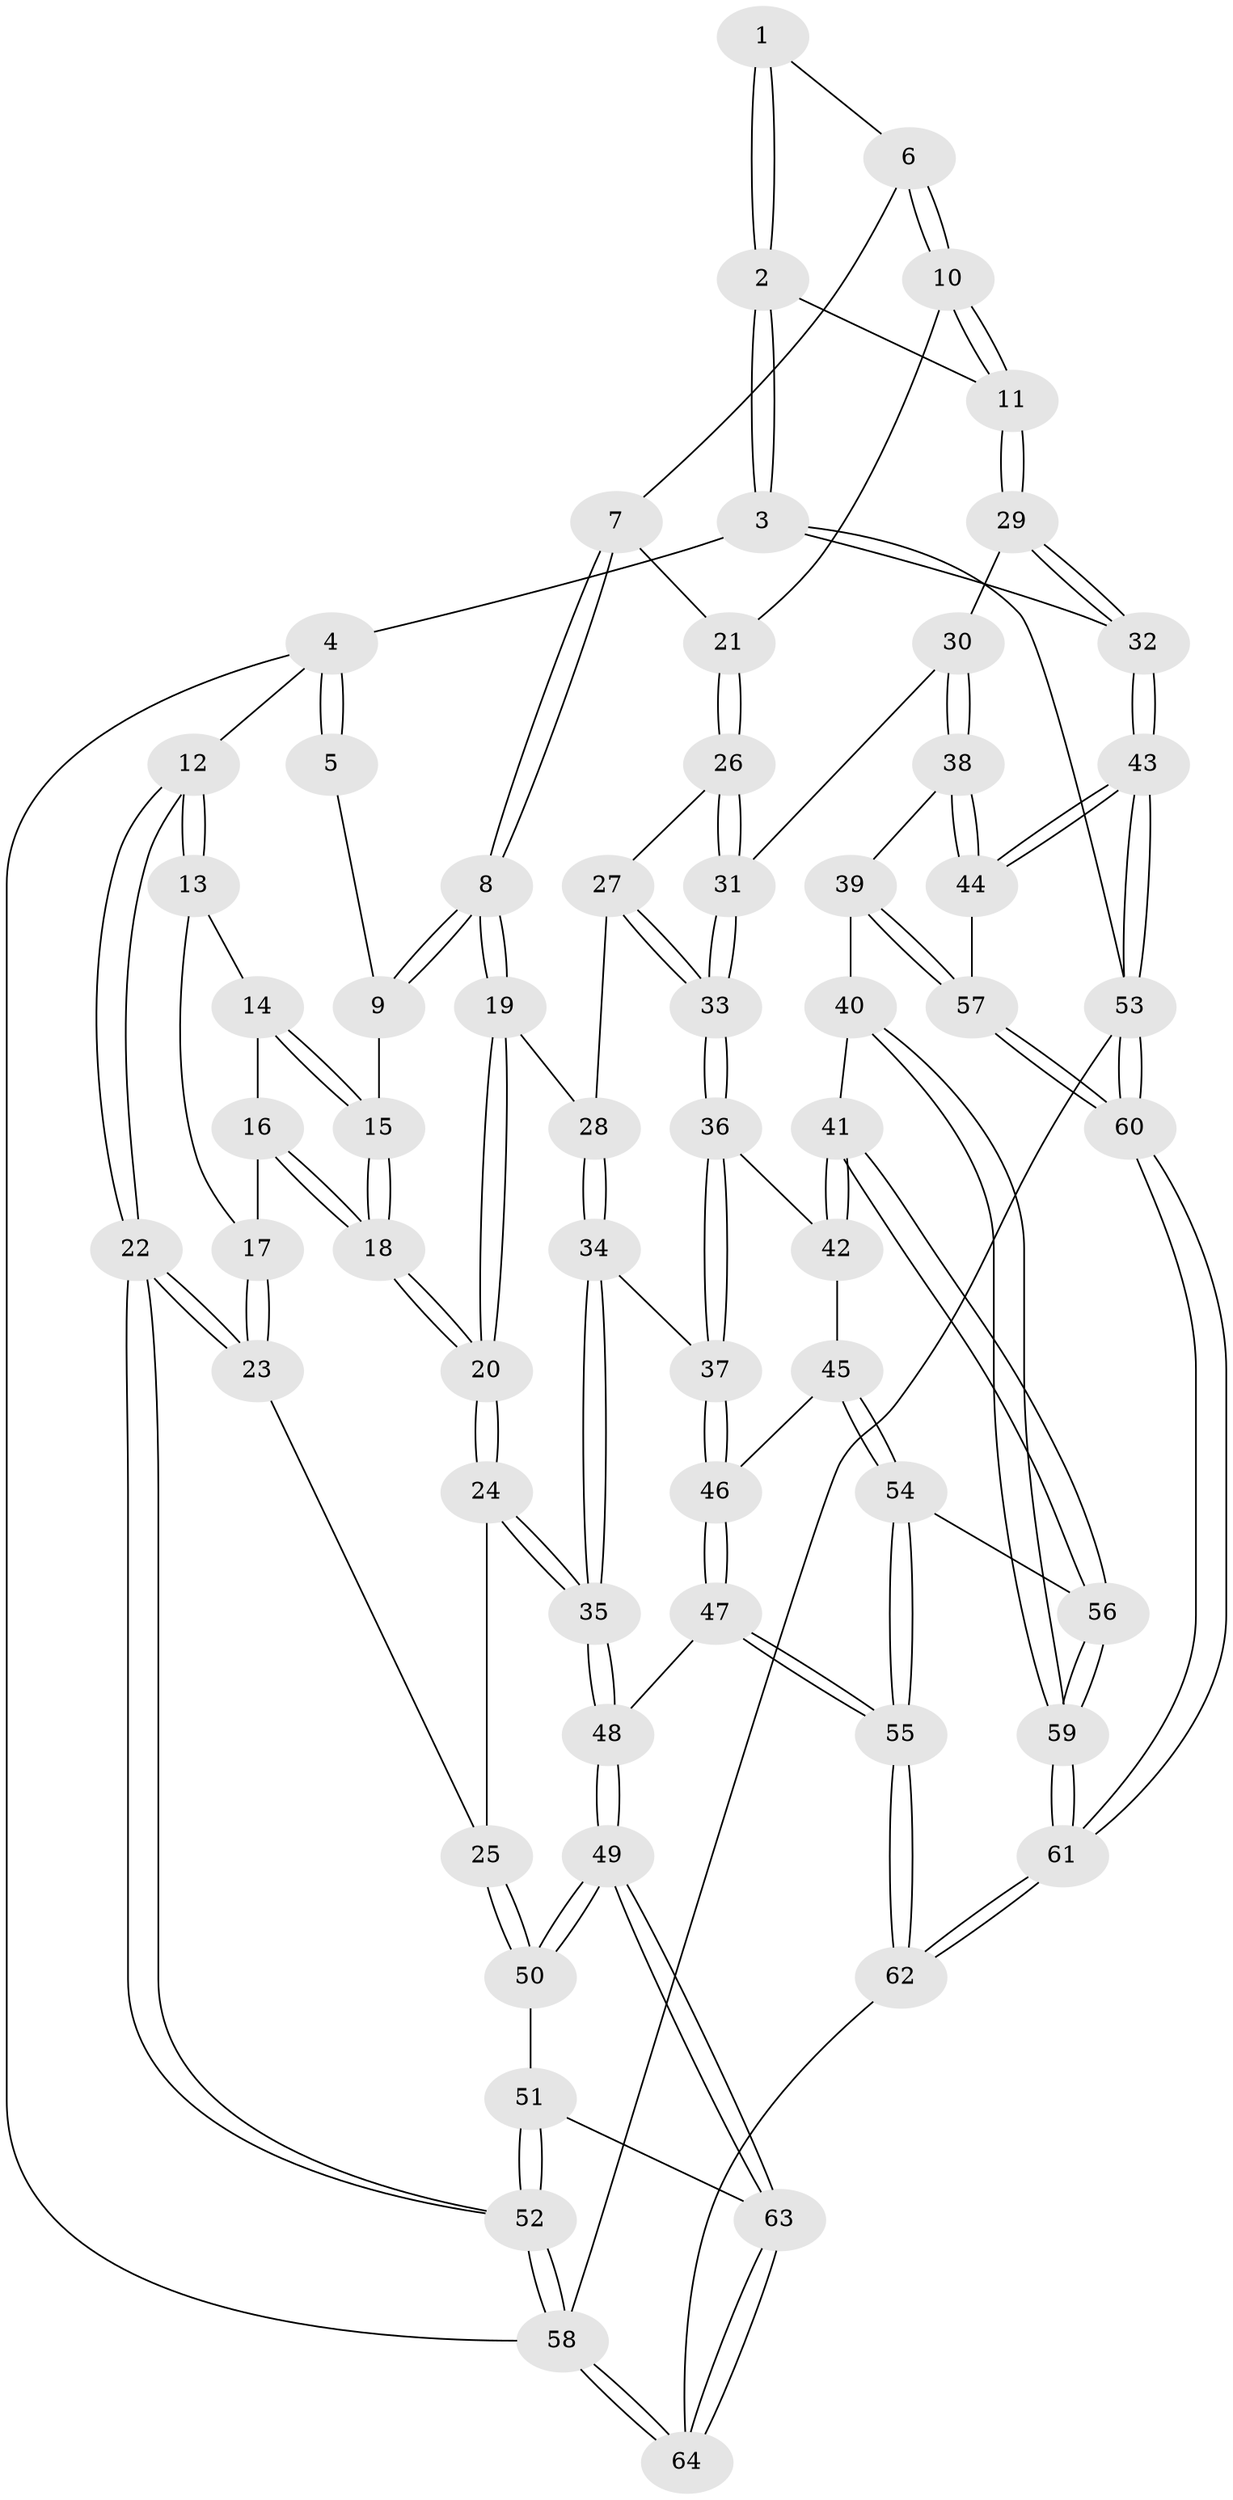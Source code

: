 // coarse degree distribution, {3: 0.5, 2: 0.09090909090909091, 4: 0.13636363636363635, 6: 0.045454545454545456, 5: 0.22727272727272727}
// Generated by graph-tools (version 1.1) at 2025/54/03/04/25 22:54:17]
// undirected, 64 vertices, 157 edges
graph export_dot {
  node [color=gray90,style=filled];
  1 [pos="+0.42885664833221826+0"];
  2 [pos="+1+0"];
  3 [pos="+1+0"];
  4 [pos="+0+0"];
  5 [pos="+0.42263035781698194+0"];
  6 [pos="+0.49537406197194017+0.06329868822233667"];
  7 [pos="+0.5277031031877414+0.2355647288203165"];
  8 [pos="+0.4222938159024876+0.2935188617515165"];
  9 [pos="+0.3070951375878072+0.13255532846842788"];
  10 [pos="+0.7675120182876158+0.20064992129692538"];
  11 [pos="+0.8394075058755575+0.1942278180570008"];
  12 [pos="+0+0"];
  13 [pos="+0.08713587880665587+0.15516952151163643"];
  14 [pos="+0.11857137049917187+0.16449406236268677"];
  15 [pos="+0.2240130179327254+0.18888373770402034"];
  16 [pos="+0.12769905169027013+0.30450066778406953"];
  17 [pos="+0.06696007062657629+0.2996402905668751"];
  18 [pos="+0.24131948616249055+0.37446005850449193"];
  19 [pos="+0.3762023902151059+0.4151719227557957"];
  20 [pos="+0.25827918922409804+0.45210579234273257"];
  21 [pos="+0.5830830847490609+0.26780283932719906"];
  22 [pos="+0+0.5227946390465069"];
  23 [pos="+0+0.5003237332906377"];
  24 [pos="+0.22598574761680293+0.49264584605427425"];
  25 [pos="+0.16687673347425128+0.5147212013513048"];
  26 [pos="+0.586290548463566+0.35055023649508804"];
  27 [pos="+0.5236235045377834+0.4389192352633509"];
  28 [pos="+0.4811830976448961+0.4551962298368841"];
  29 [pos="+0.8314408366484543+0.33353387559326714"];
  30 [pos="+0.8033504120619479+0.43100888823760725"];
  31 [pos="+0.7852901805917708+0.4377780591786924"];
  32 [pos="+1+0.467553146970428"];
  33 [pos="+0.6900718748645361+0.5135978167503524"];
  34 [pos="+0.5138657459601323+0.608825068064284"];
  35 [pos="+0.3570939272405998+0.6487131204884977"];
  36 [pos="+0.6854093672671251+0.5258723609249638"];
  37 [pos="+0.516154553196869+0.6104783674819829"];
  38 [pos="+0.9290474839598104+0.5788092385312145"];
  39 [pos="+0.8492007181982759+0.6845182301069863"];
  40 [pos="+0.812831500124193+0.7032322336403156"];
  41 [pos="+0.7956725057759599+0.7030559004907868"];
  42 [pos="+0.6956711675799552+0.6320144529190682"];
  43 [pos="+1+0.5859943781420845"];
  44 [pos="+1+0.5900000483733558"];
  45 [pos="+0.619337960012498+0.6823912172678337"];
  46 [pos="+0.540918594230248+0.658495672449148"];
  47 [pos="+0.4922163086126544+0.7899760243773942"];
  48 [pos="+0.35734557916182164+0.8130640493199751"];
  49 [pos="+0.3138916941883538+0.8647273030383064"];
  50 [pos="+0.17126110485152252+0.6533184655152736"];
  51 [pos="+0.0925518095242765+0.8023373048396909"];
  52 [pos="+0+0.8314663755183398"];
  53 [pos="+1+1"];
  54 [pos="+0.6573804154286162+0.8011490216427013"];
  55 [pos="+0.6050975111496905+0.8599468668675648"];
  56 [pos="+0.6750428018467144+0.796876317431867"];
  57 [pos="+0.9348728825032897+0.8014509852688411"];
  58 [pos="+0+1"];
  59 [pos="+0.8204428888798696+0.8867040729646434"];
  60 [pos="+1+1"];
  61 [pos="+0.9987483739899528+1"];
  62 [pos="+0.6276188866554873+1"];
  63 [pos="+0.29653440951923654+0.9031750912915354"];
  64 [pos="+0.3037126408676069+1"];
  1 -- 2;
  1 -- 2;
  1 -- 6;
  2 -- 3;
  2 -- 3;
  2 -- 11;
  3 -- 4;
  3 -- 32;
  3 -- 53;
  4 -- 5;
  4 -- 5;
  4 -- 12;
  4 -- 58;
  5 -- 9;
  6 -- 7;
  6 -- 10;
  6 -- 10;
  7 -- 8;
  7 -- 8;
  7 -- 21;
  8 -- 9;
  8 -- 9;
  8 -- 19;
  8 -- 19;
  9 -- 15;
  10 -- 11;
  10 -- 11;
  10 -- 21;
  11 -- 29;
  11 -- 29;
  12 -- 13;
  12 -- 13;
  12 -- 22;
  12 -- 22;
  13 -- 14;
  13 -- 17;
  14 -- 15;
  14 -- 15;
  14 -- 16;
  15 -- 18;
  15 -- 18;
  16 -- 17;
  16 -- 18;
  16 -- 18;
  17 -- 23;
  17 -- 23;
  18 -- 20;
  18 -- 20;
  19 -- 20;
  19 -- 20;
  19 -- 28;
  20 -- 24;
  20 -- 24;
  21 -- 26;
  21 -- 26;
  22 -- 23;
  22 -- 23;
  22 -- 52;
  22 -- 52;
  23 -- 25;
  24 -- 25;
  24 -- 35;
  24 -- 35;
  25 -- 50;
  25 -- 50;
  26 -- 27;
  26 -- 31;
  26 -- 31;
  27 -- 28;
  27 -- 33;
  27 -- 33;
  28 -- 34;
  28 -- 34;
  29 -- 30;
  29 -- 32;
  29 -- 32;
  30 -- 31;
  30 -- 38;
  30 -- 38;
  31 -- 33;
  31 -- 33;
  32 -- 43;
  32 -- 43;
  33 -- 36;
  33 -- 36;
  34 -- 35;
  34 -- 35;
  34 -- 37;
  35 -- 48;
  35 -- 48;
  36 -- 37;
  36 -- 37;
  36 -- 42;
  37 -- 46;
  37 -- 46;
  38 -- 39;
  38 -- 44;
  38 -- 44;
  39 -- 40;
  39 -- 57;
  39 -- 57;
  40 -- 41;
  40 -- 59;
  40 -- 59;
  41 -- 42;
  41 -- 42;
  41 -- 56;
  41 -- 56;
  42 -- 45;
  43 -- 44;
  43 -- 44;
  43 -- 53;
  43 -- 53;
  44 -- 57;
  45 -- 46;
  45 -- 54;
  45 -- 54;
  46 -- 47;
  46 -- 47;
  47 -- 48;
  47 -- 55;
  47 -- 55;
  48 -- 49;
  48 -- 49;
  49 -- 50;
  49 -- 50;
  49 -- 63;
  49 -- 63;
  50 -- 51;
  51 -- 52;
  51 -- 52;
  51 -- 63;
  52 -- 58;
  52 -- 58;
  53 -- 60;
  53 -- 60;
  53 -- 58;
  54 -- 55;
  54 -- 55;
  54 -- 56;
  55 -- 62;
  55 -- 62;
  56 -- 59;
  56 -- 59;
  57 -- 60;
  57 -- 60;
  58 -- 64;
  58 -- 64;
  59 -- 61;
  59 -- 61;
  60 -- 61;
  60 -- 61;
  61 -- 62;
  61 -- 62;
  62 -- 64;
  63 -- 64;
  63 -- 64;
}
